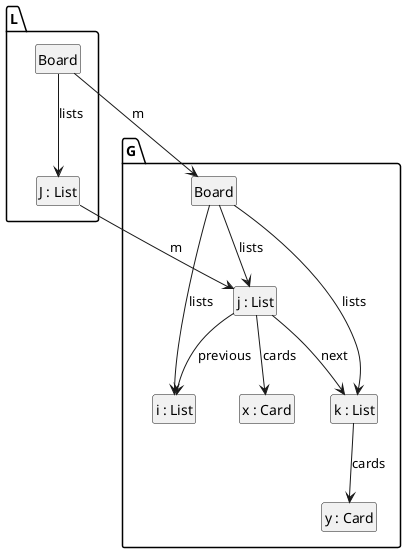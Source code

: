 @startuml
skinparam shadowing false
hide members
hide circle
class "L.Board"
class "L.J : List"
"L.Board"-->"L.J : List" : "lists"
class "G.Board"
class "G.i : List"
class "G.j : List"
class "G.x : Card"
class "G.k : List"
class "G.y : Card"
"G.Board"-->"G.i : List" : "lists"
"G.Board"-->"G.j : List" : "lists"
"G.Board"-->"G.k : List" : "lists"
"G.j : List"-->"G.x : Card" : "cards"
"G.j : List"-->"G.i : List" : "previous"
"G.j : List"-->"G.k : List" : "next"
"G.k : List"-->"G.y : Card" : "cards"
"L.Board" --> "G.Board" : "m"
"L.J : List" --> "G.j : List" : "m"
@enduml
